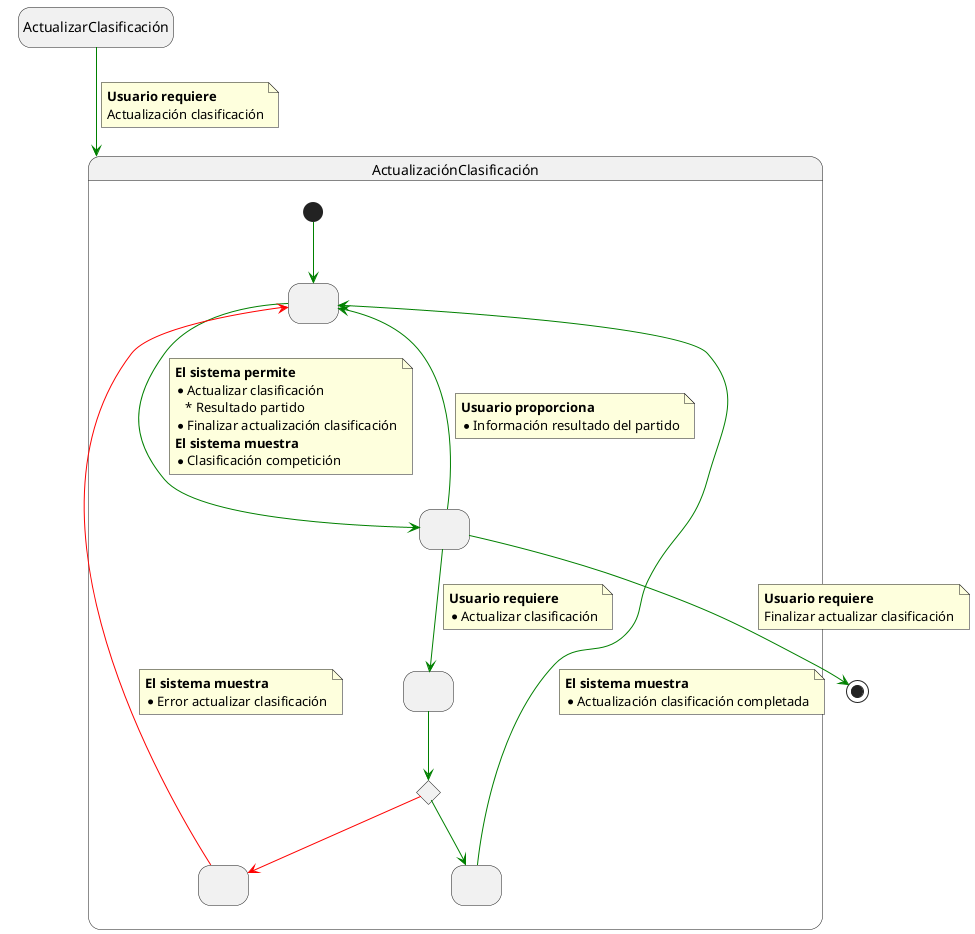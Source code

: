 @startuml 

hide empty description

State ActualizarClasificación

State ActualizaciónClasificación{ 

  State state1 as " "
  State state2 as " "
  State state3 as " "
  State state4 as " "
  State state5 as " "


  state c <<choice>>

  [*] -[#green]-> state1

  state1-[#green]-> state2

  note on link 
    <b>El sistema permite
    * Actualizar clasificación
       * Resultado partido
    * Finalizar actualización clasificación
    <b>El sistema muestra
    * Clasificación competición
  end note

  state2 -[#green]-> state1
 
  note on link 
    <b>Usuario proporciona
    * Información resultado del partido
  end note

  state2 -[#green]-> state3
  
  note on link 
    <b>Usuario requiere
    * Actualizar clasificación
  end note

  state3 -[#green]-> c

  c -[#green]-> state4

  state4 -[#green]-> state1
  
  note on link 
    <b>El sistema muestra
    * Actualización clasificación completada
  end note

  c-[#red]-> state5

  state5 -l[#red]-> state1

  note on link 
    <b>El sistema muestra
    * Error actualizar clasificación
  end note

} 

ActualizarClasificación-[#green]-> ActualizaciónClasificación

note on link
 <b>Usuario requiere
 Actualización clasificación
end note

state2 -[#green]-> [*] 

note on link
 <b>Usuario requiere
 Finalizar actualizar clasificación
end note

@enduml
